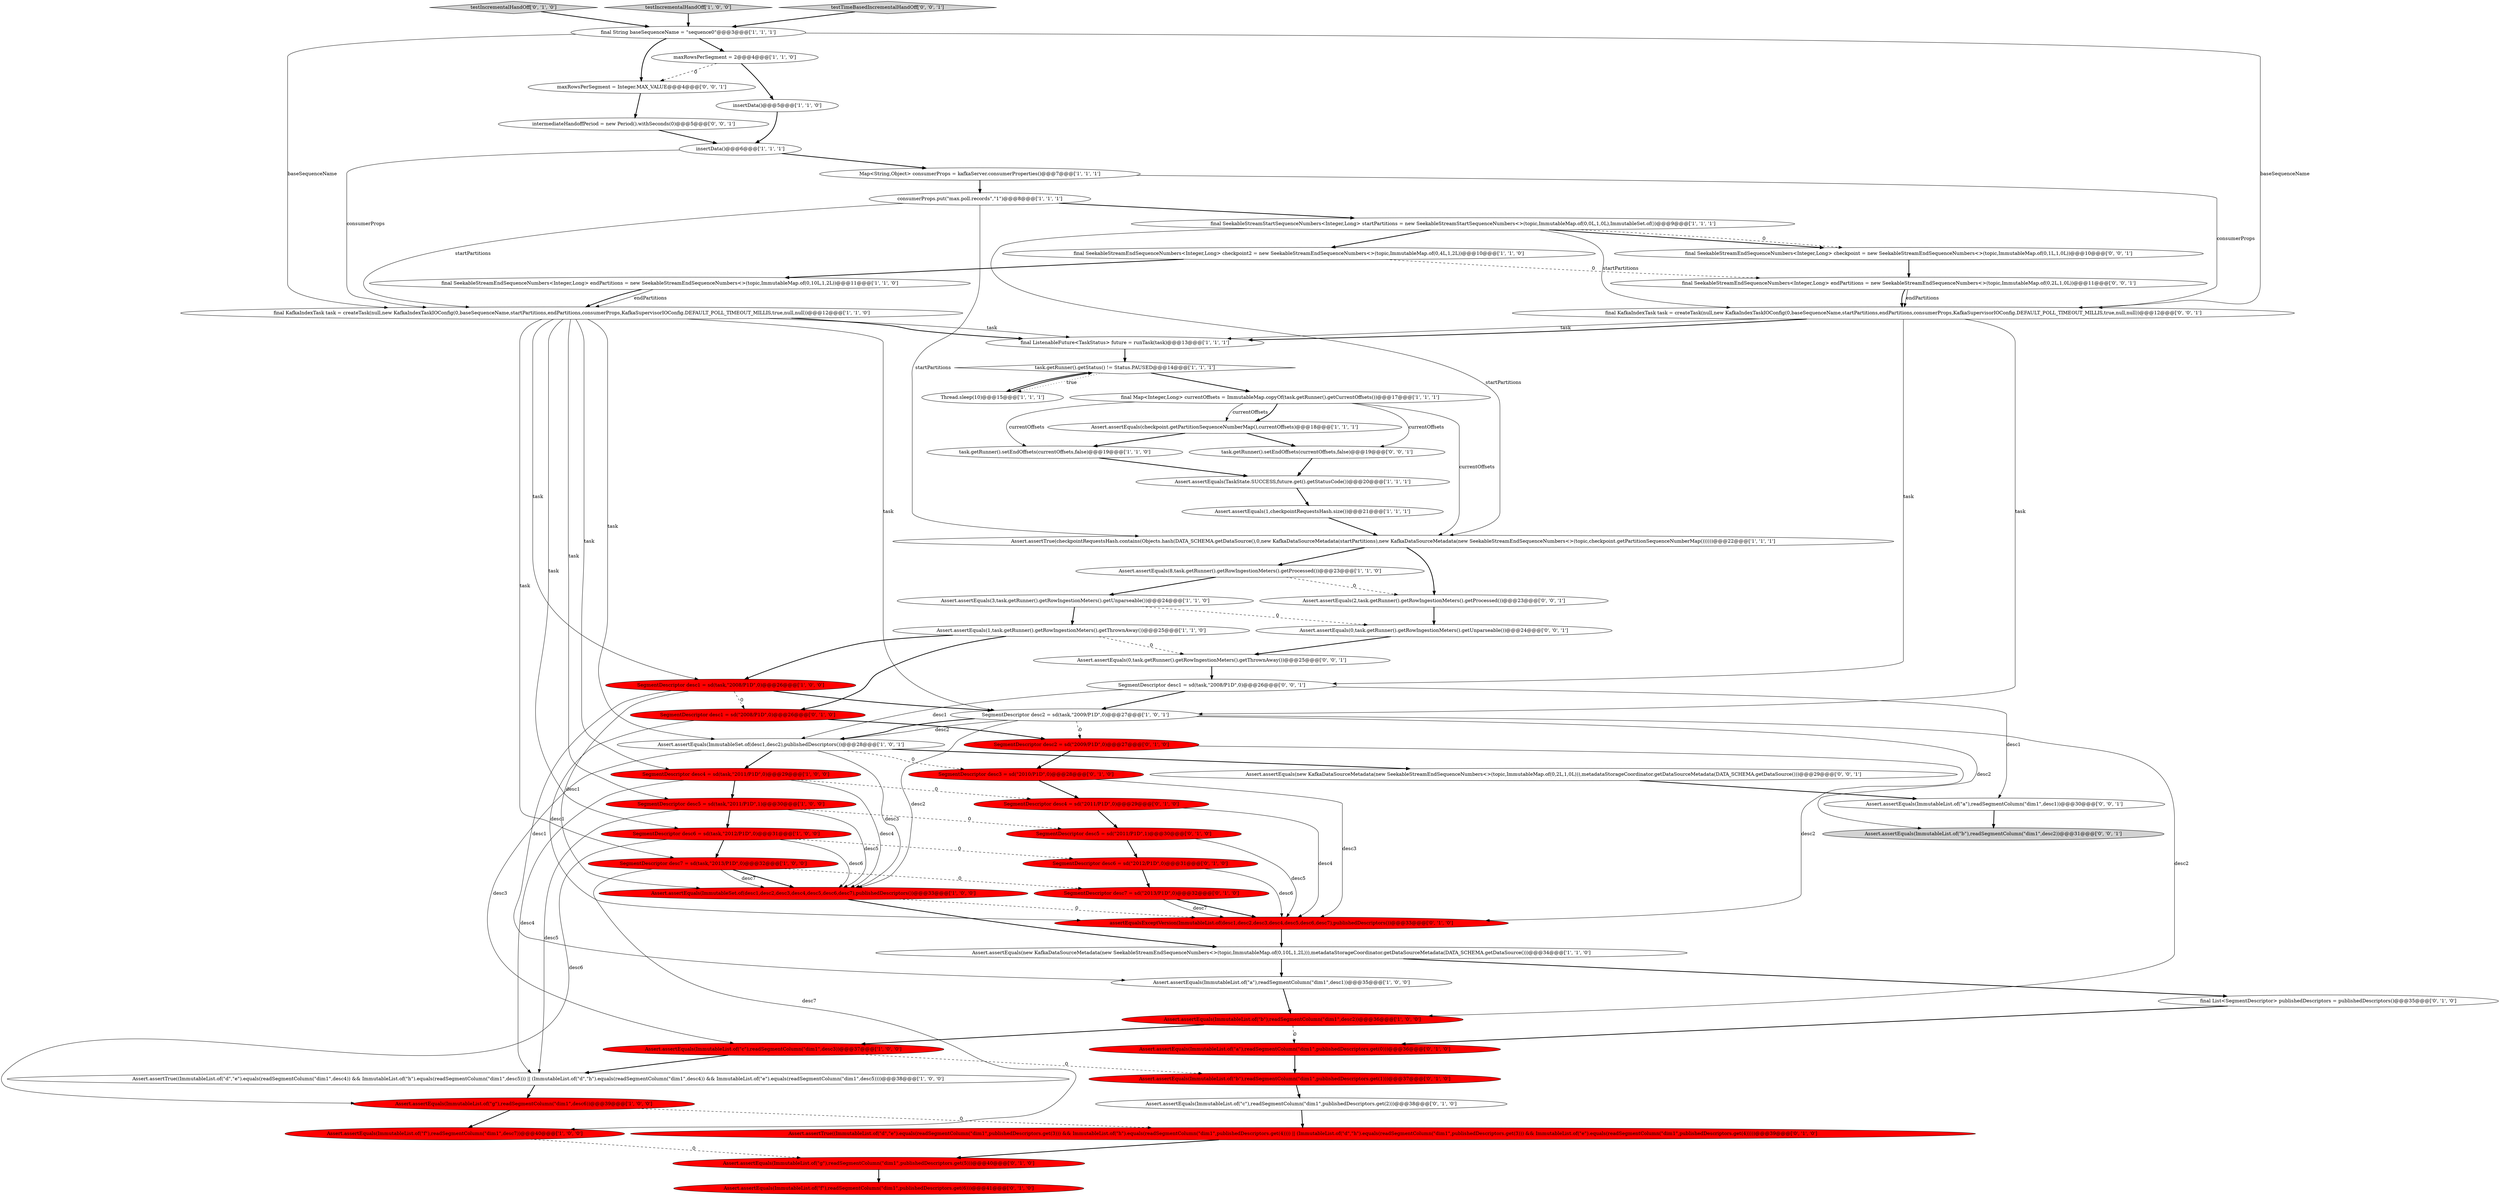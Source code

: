 digraph {
22 [style = filled, label = "SegmentDescriptor desc6 = sd(task,\"2012/P1D\",0)@@@31@@@['1', '0', '0']", fillcolor = red, shape = ellipse image = "AAA1AAABBB1BBB"];
8 [style = filled, label = "insertData()@@@6@@@['1', '1', '1']", fillcolor = white, shape = ellipse image = "AAA0AAABBB1BBB"];
53 [style = filled, label = "Assert.assertEquals(ImmutableList.of(\"c\"),readSegmentColumn(\"dim1\",publishedDescriptors.get(2)))@@@38@@@['0', '1', '0']", fillcolor = white, shape = ellipse image = "AAA0AAABBB2BBB"];
17 [style = filled, label = "Assert.assertTrue((ImmutableList.of(\"d\",\"e\").equals(readSegmentColumn(\"dim1\",desc4)) && ImmutableList.of(\"h\").equals(readSegmentColumn(\"dim1\",desc5))) || (ImmutableList.of(\"d\",\"h\").equals(readSegmentColumn(\"dim1\",desc4)) && ImmutableList.of(\"e\").equals(readSegmentColumn(\"dim1\",desc5))))@@@38@@@['1', '0', '0']", fillcolor = white, shape = ellipse image = "AAA0AAABBB1BBB"];
11 [style = filled, label = "SegmentDescriptor desc4 = sd(task,\"2011/P1D\",0)@@@29@@@['1', '0', '0']", fillcolor = red, shape = ellipse image = "AAA1AAABBB1BBB"];
19 [style = filled, label = "maxRowsPerSegment = 2@@@4@@@['1', '1', '0']", fillcolor = white, shape = ellipse image = "AAA0AAABBB1BBB"];
10 [style = filled, label = "Map<String,Object> consumerProps = kafkaServer.consumerProperties()@@@7@@@['1', '1', '1']", fillcolor = white, shape = ellipse image = "AAA0AAABBB1BBB"];
67 [style = filled, label = "final SeekableStreamEndSequenceNumbers<Integer,Long> checkpoint = new SeekableStreamEndSequenceNumbers<>(topic,ImmutableMap.of(0,1L,1,0L))@@@10@@@['0', '0', '1']", fillcolor = white, shape = ellipse image = "AAA0AAABBB3BBB"];
65 [style = filled, label = "Assert.assertEquals(ImmutableList.of(\"b\"),readSegmentColumn(\"dim1\",desc2))@@@31@@@['0', '0', '1']", fillcolor = lightgray, shape = ellipse image = "AAA0AAABBB3BBB"];
35 [style = filled, label = "task.getRunner().getStatus() != Status.PAUSED@@@14@@@['1', '1', '1']", fillcolor = white, shape = diamond image = "AAA0AAABBB1BBB"];
36 [style = filled, label = "SegmentDescriptor desc2 = sd(task,\"2009/P1D\",0)@@@27@@@['1', '0', '1']", fillcolor = white, shape = ellipse image = "AAA0AAABBB1BBB"];
57 [style = filled, label = "Assert.assertEquals(2,task.getRunner().getRowIngestionMeters().getProcessed())@@@23@@@['0', '0', '1']", fillcolor = white, shape = ellipse image = "AAA0AAABBB3BBB"];
42 [style = filled, label = "testIncrementalHandOff['0', '1', '0']", fillcolor = lightgray, shape = diamond image = "AAA0AAABBB2BBB"];
0 [style = filled, label = "final Map<Integer,Long> currentOffsets = ImmutableMap.copyOf(task.getRunner().getCurrentOffsets())@@@17@@@['1', '1', '1']", fillcolor = white, shape = ellipse image = "AAA0AAABBB1BBB"];
21 [style = filled, label = "task.getRunner().setEndOffsets(currentOffsets,false)@@@19@@@['1', '1', '0']", fillcolor = white, shape = ellipse image = "AAA0AAABBB1BBB"];
31 [style = filled, label = "Assert.assertEquals(3,task.getRunner().getRowIngestionMeters().getUnparseable())@@@24@@@['1', '1', '0']", fillcolor = white, shape = ellipse image = "AAA0AAABBB1BBB"];
60 [style = filled, label = "intermediateHandoffPeriod = new Period().withSeconds(0)@@@5@@@['0', '0', '1']", fillcolor = white, shape = ellipse image = "AAA0AAABBB3BBB"];
27 [style = filled, label = "final SeekableStreamEndSequenceNumbers<Integer,Long> checkpoint2 = new SeekableStreamEndSequenceNumbers<>(topic,ImmutableMap.of(0,4L,1,2L))@@@10@@@['1', '1', '0']", fillcolor = white, shape = ellipse image = "AAA0AAABBB1BBB"];
46 [style = filled, label = "SegmentDescriptor desc6 = sd(\"2012/P1D\",0)@@@31@@@['0', '1', '0']", fillcolor = red, shape = ellipse image = "AAA1AAABBB2BBB"];
13 [style = filled, label = "Assert.assertTrue(checkpointRequestsHash.contains(Objects.hash(DATA_SCHEMA.getDataSource(),0,new KafkaDataSourceMetadata(startPartitions),new KafkaDataSourceMetadata(new SeekableStreamEndSequenceNumbers<>(topic,checkpoint.getPartitionSequenceNumberMap())))))@@@22@@@['1', '1', '1']", fillcolor = white, shape = ellipse image = "AAA0AAABBB1BBB"];
28 [style = filled, label = "Assert.assertEquals(checkpoint.getPartitionSequenceNumberMap(),currentOffsets)@@@18@@@['1', '1', '1']", fillcolor = white, shape = ellipse image = "AAA0AAABBB1BBB"];
14 [style = filled, label = "Assert.assertEquals(8,task.getRunner().getRowIngestionMeters().getProcessed())@@@23@@@['1', '1', '0']", fillcolor = white, shape = ellipse image = "AAA0AAABBB1BBB"];
55 [style = filled, label = "SegmentDescriptor desc1 = sd(task,\"2008/P1D\",0)@@@26@@@['0', '0', '1']", fillcolor = white, shape = ellipse image = "AAA0AAABBB3BBB"];
52 [style = filled, label = "assertEqualsExceptVersion(ImmutableList.of(desc1,desc2,desc3,desc4,desc5,desc6,desc7),publishedDescriptors())@@@33@@@['0', '1', '0']", fillcolor = red, shape = ellipse image = "AAA1AAABBB2BBB"];
33 [style = filled, label = "final KafkaIndexTask task = createTask(null,new KafkaIndexTaskIOConfig(0,baseSequenceName,startPartitions,endPartitions,consumerProps,KafkaSupervisorIOConfig.DEFAULT_POLL_TIMEOUT_MILLIS,true,null,null))@@@12@@@['1', '1', '0']", fillcolor = white, shape = ellipse image = "AAA0AAABBB1BBB"];
23 [style = filled, label = "Assert.assertEquals(ImmutableSet.of(desc1,desc2),publishedDescriptors())@@@28@@@['1', '0', '1']", fillcolor = white, shape = ellipse image = "AAA0AAABBB1BBB"];
48 [style = filled, label = "Assert.assertEquals(ImmutableList.of(\"f\"),readSegmentColumn(\"dim1\",publishedDescriptors.get(6)))@@@41@@@['0', '1', '0']", fillcolor = red, shape = ellipse image = "AAA1AAABBB2BBB"];
16 [style = filled, label = "SegmentDescriptor desc1 = sd(task,\"2008/P1D\",0)@@@26@@@['1', '0', '0']", fillcolor = red, shape = ellipse image = "AAA1AAABBB1BBB"];
54 [style = filled, label = "final SeekableStreamEndSequenceNumbers<Integer,Long> endPartitions = new SeekableStreamEndSequenceNumbers<>(topic,ImmutableMap.of(0,2L,1,0L))@@@11@@@['0', '0', '1']", fillcolor = white, shape = ellipse image = "AAA0AAABBB3BBB"];
41 [style = filled, label = "final List<SegmentDescriptor> publishedDescriptors = publishedDescriptors()@@@35@@@['0', '1', '0']", fillcolor = white, shape = ellipse image = "AAA0AAABBB2BBB"];
29 [style = filled, label = "Assert.assertEquals(ImmutableList.of(\"g\"),readSegmentColumn(\"dim1\",desc6))@@@39@@@['1', '0', '0']", fillcolor = red, shape = ellipse image = "AAA1AAABBB1BBB"];
61 [style = filled, label = "task.getRunner().setEndOffsets(currentOffsets,false)@@@19@@@['0', '0', '1']", fillcolor = white, shape = ellipse image = "AAA0AAABBB3BBB"];
1 [style = filled, label = "SegmentDescriptor desc7 = sd(task,\"2013/P1D\",0)@@@32@@@['1', '0', '0']", fillcolor = red, shape = ellipse image = "AAA1AAABBB1BBB"];
51 [style = filled, label = "SegmentDescriptor desc2 = sd(\"2009/P1D\",0)@@@27@@@['0', '1', '0']", fillcolor = red, shape = ellipse image = "AAA1AAABBB2BBB"];
24 [style = filled, label = "Assert.assertEquals(new KafkaDataSourceMetadata(new SeekableStreamEndSequenceNumbers<>(topic,ImmutableMap.of(0,10L,1,2L))),metadataStorageCoordinator.getDataSourceMetadata(DATA_SCHEMA.getDataSource()))@@@34@@@['1', '1', '0']", fillcolor = white, shape = ellipse image = "AAA0AAABBB1BBB"];
9 [style = filled, label = "Assert.assertEquals(1,task.getRunner().getRowIngestionMeters().getThrownAway())@@@25@@@['1', '1', '0']", fillcolor = white, shape = ellipse image = "AAA0AAABBB1BBB"];
30 [style = filled, label = "Assert.assertEquals(ImmutableList.of(\"b\"),readSegmentColumn(\"dim1\",desc2))@@@36@@@['1', '0', '0']", fillcolor = red, shape = ellipse image = "AAA1AAABBB1BBB"];
62 [style = filled, label = "Assert.assertEquals(ImmutableList.of(\"a\"),readSegmentColumn(\"dim1\",desc1))@@@30@@@['0', '0', '1']", fillcolor = white, shape = ellipse image = "AAA0AAABBB3BBB"];
12 [style = filled, label = "Assert.assertEquals(TaskState.SUCCESS,future.get().getStatusCode())@@@20@@@['1', '1', '1']", fillcolor = white, shape = ellipse image = "AAA0AAABBB1BBB"];
20 [style = filled, label = "final ListenableFuture<TaskStatus> future = runTask(task)@@@13@@@['1', '1', '1']", fillcolor = white, shape = ellipse image = "AAA0AAABBB1BBB"];
49 [style = filled, label = "Assert.assertEquals(ImmutableList.of(\"g\"),readSegmentColumn(\"dim1\",publishedDescriptors.get(5)))@@@40@@@['0', '1', '0']", fillcolor = red, shape = ellipse image = "AAA1AAABBB2BBB"];
26 [style = filled, label = "consumerProps.put(\"max.poll.records\",\"1\")@@@8@@@['1', '1', '1']", fillcolor = white, shape = ellipse image = "AAA0AAABBB1BBB"];
7 [style = filled, label = "Assert.assertEquals(ImmutableList.of(\"c\"),readSegmentColumn(\"dim1\",desc3))@@@37@@@['1', '0', '0']", fillcolor = red, shape = ellipse image = "AAA1AAABBB1BBB"];
44 [style = filled, label = "SegmentDescriptor desc1 = sd(\"2008/P1D\",0)@@@26@@@['0', '1', '0']", fillcolor = red, shape = ellipse image = "AAA1AAABBB2BBB"];
5 [style = filled, label = "Assert.assertEquals(ImmutableSet.of(desc1,desc2,desc3,desc4,desc5,desc6,desc7),publishedDescriptors())@@@33@@@['1', '0', '0']", fillcolor = red, shape = ellipse image = "AAA1AAABBB1BBB"];
25 [style = filled, label = "testIncrementalHandOff['1', '0', '0']", fillcolor = lightgray, shape = diamond image = "AAA0AAABBB1BBB"];
39 [style = filled, label = "SegmentDescriptor desc3 = sd(\"2010/P1D\",0)@@@28@@@['0', '1', '0']", fillcolor = red, shape = ellipse image = "AAA1AAABBB2BBB"];
63 [style = filled, label = "Assert.assertEquals(0,task.getRunner().getRowIngestionMeters().getThrownAway())@@@25@@@['0', '0', '1']", fillcolor = white, shape = ellipse image = "AAA0AAABBB3BBB"];
56 [style = filled, label = "final KafkaIndexTask task = createTask(null,new KafkaIndexTaskIOConfig(0,baseSequenceName,startPartitions,endPartitions,consumerProps,KafkaSupervisorIOConfig.DEFAULT_POLL_TIMEOUT_MILLIS,true,null,null))@@@12@@@['0', '0', '1']", fillcolor = white, shape = ellipse image = "AAA0AAABBB3BBB"];
66 [style = filled, label = "Assert.assertEquals(new KafkaDataSourceMetadata(new SeekableStreamEndSequenceNumbers<>(topic,ImmutableMap.of(0,2L,1,0L))),metadataStorageCoordinator.getDataSourceMetadata(DATA_SCHEMA.getDataSource()))@@@29@@@['0', '0', '1']", fillcolor = white, shape = ellipse image = "AAA0AAABBB3BBB"];
6 [style = filled, label = "Assert.assertEquals(ImmutableList.of(\"a\"),readSegmentColumn(\"dim1\",desc1))@@@35@@@['1', '0', '0']", fillcolor = white, shape = ellipse image = "AAA0AAABBB1BBB"];
37 [style = filled, label = "final String baseSequenceName = \"sequence0\"@@@3@@@['1', '1', '1']", fillcolor = white, shape = ellipse image = "AAA0AAABBB1BBB"];
4 [style = filled, label = "Assert.assertEquals(1,checkpointRequestsHash.size())@@@21@@@['1', '1', '1']", fillcolor = white, shape = ellipse image = "AAA0AAABBB1BBB"];
15 [style = filled, label = "final SeekableStreamStartSequenceNumbers<Integer,Long> startPartitions = new SeekableStreamStartSequenceNumbers<>(topic,ImmutableMap.of(0,0L,1,0L),ImmutableSet.of())@@@9@@@['1', '1', '1']", fillcolor = white, shape = ellipse image = "AAA0AAABBB1BBB"];
18 [style = filled, label = "final SeekableStreamEndSequenceNumbers<Integer,Long> endPartitions = new SeekableStreamEndSequenceNumbers<>(topic,ImmutableMap.of(0,10L,1,2L))@@@11@@@['1', '1', '0']", fillcolor = white, shape = ellipse image = "AAA0AAABBB1BBB"];
38 [style = filled, label = "SegmentDescriptor desc7 = sd(\"2013/P1D\",0)@@@32@@@['0', '1', '0']", fillcolor = red, shape = ellipse image = "AAA1AAABBB2BBB"];
45 [style = filled, label = "SegmentDescriptor desc4 = sd(\"2011/P1D\",0)@@@29@@@['0', '1', '0']", fillcolor = red, shape = ellipse image = "AAA1AAABBB2BBB"];
43 [style = filled, label = "SegmentDescriptor desc5 = sd(\"2011/P1D\",1)@@@30@@@['0', '1', '0']", fillcolor = red, shape = ellipse image = "AAA1AAABBB2BBB"];
47 [style = filled, label = "Assert.assertTrue((ImmutableList.of(\"d\",\"e\").equals(readSegmentColumn(\"dim1\",publishedDescriptors.get(3))) && ImmutableList.of(\"h\").equals(readSegmentColumn(\"dim1\",publishedDescriptors.get(4)))) || (ImmutableList.of(\"d\",\"h\").equals(readSegmentColumn(\"dim1\",publishedDescriptors.get(3))) && ImmutableList.of(\"e\").equals(readSegmentColumn(\"dim1\",publishedDescriptors.get(4)))))@@@39@@@['0', '1', '0']", fillcolor = red, shape = ellipse image = "AAA1AAABBB2BBB"];
64 [style = filled, label = "Assert.assertEquals(0,task.getRunner().getRowIngestionMeters().getUnparseable())@@@24@@@['0', '0', '1']", fillcolor = white, shape = ellipse image = "AAA0AAABBB3BBB"];
50 [style = filled, label = "Assert.assertEquals(ImmutableList.of(\"b\"),readSegmentColumn(\"dim1\",publishedDescriptors.get(1)))@@@37@@@['0', '1', '0']", fillcolor = red, shape = ellipse image = "AAA1AAABBB2BBB"];
2 [style = filled, label = "insertData()@@@5@@@['1', '1', '0']", fillcolor = white, shape = ellipse image = "AAA0AAABBB1BBB"];
40 [style = filled, label = "Assert.assertEquals(ImmutableList.of(\"a\"),readSegmentColumn(\"dim1\",publishedDescriptors.get(0)))@@@36@@@['0', '1', '0']", fillcolor = red, shape = ellipse image = "AAA1AAABBB2BBB"];
58 [style = filled, label = "testTimeBasedIncrementalHandOff['0', '0', '1']", fillcolor = lightgray, shape = diamond image = "AAA0AAABBB3BBB"];
3 [style = filled, label = "SegmentDescriptor desc5 = sd(task,\"2011/P1D\",1)@@@30@@@['1', '0', '0']", fillcolor = red, shape = ellipse image = "AAA1AAABBB1BBB"];
32 [style = filled, label = "Thread.sleep(10)@@@15@@@['1', '1', '1']", fillcolor = white, shape = ellipse image = "AAA0AAABBB1BBB"];
34 [style = filled, label = "Assert.assertEquals(ImmutableList.of(\"f\"),readSegmentColumn(\"dim1\",desc7))@@@40@@@['1', '0', '0']", fillcolor = red, shape = ellipse image = "AAA1AAABBB1BBB"];
59 [style = filled, label = "maxRowsPerSegment = Integer.MAX_VALUE@@@4@@@['0', '0', '1']", fillcolor = white, shape = ellipse image = "AAA0AAABBB3BBB"];
1->5 [style = bold, label=""];
1->5 [style = solid, label="desc7"];
32->35 [style = bold, label=""];
8->10 [style = bold, label=""];
54->56 [style = bold, label=""];
55->36 [style = bold, label=""];
38->52 [style = bold, label=""];
31->9 [style = bold, label=""];
33->22 [style = solid, label="task"];
27->54 [style = dashed, label="0"];
49->48 [style = bold, label=""];
53->47 [style = bold, label=""];
1->34 [style = solid, label="desc7"];
61->12 [style = bold, label=""];
66->62 [style = bold, label=""];
29->34 [style = bold, label=""];
23->5 [style = solid, label="desc3"];
9->16 [style = bold, label=""];
0->13 [style = solid, label="currentOffsets"];
33->3 [style = solid, label="task"];
47->49 [style = bold, label=""];
52->24 [style = bold, label=""];
44->51 [style = bold, label=""];
63->55 [style = bold, label=""];
28->21 [style = bold, label=""];
29->47 [style = dashed, label="0"];
45->43 [style = bold, label=""];
31->64 [style = dashed, label="0"];
23->39 [style = dashed, label="0"];
62->65 [style = bold, label=""];
26->15 [style = bold, label=""];
51->39 [style = bold, label=""];
39->52 [style = solid, label="desc3"];
0->61 [style = solid, label="currentOffsets"];
1->38 [style = dashed, label="0"];
22->29 [style = solid, label="desc6"];
26->33 [style = solid, label="startPartitions"];
33->36 [style = solid, label="task"];
18->33 [style = solid, label="endPartitions"];
13->14 [style = bold, label=""];
56->36 [style = solid, label="task"];
11->17 [style = solid, label="desc4"];
45->52 [style = solid, label="desc4"];
46->38 [style = bold, label=""];
40->50 [style = bold, label=""];
59->60 [style = bold, label=""];
15->67 [style = bold, label=""];
39->45 [style = bold, label=""];
10->26 [style = bold, label=""];
23->7 [style = solid, label="desc3"];
44->52 [style = solid, label="desc1"];
19->2 [style = bold, label=""];
33->20 [style = solid, label="task"];
51->52 [style = solid, label="desc2"];
10->56 [style = solid, label="consumerProps"];
43->46 [style = bold, label=""];
35->32 [style = dotted, label="true"];
13->57 [style = bold, label=""];
37->56 [style = solid, label="baseSequenceName"];
35->0 [style = bold, label=""];
25->37 [style = bold, label=""];
28->61 [style = bold, label=""];
30->7 [style = bold, label=""];
9->44 [style = bold, label=""];
19->59 [style = dashed, label="0"];
38->52 [style = solid, label="desc7"];
5->52 [style = dashed, label="0"];
36->23 [style = solid, label="desc2"];
54->56 [style = solid, label="endPartitions"];
34->49 [style = dashed, label="0"];
46->52 [style = solid, label="desc6"];
27->18 [style = bold, label=""];
16->36 [style = bold, label=""];
42->37 [style = bold, label=""];
7->17 [style = bold, label=""];
3->17 [style = solid, label="desc5"];
56->20 [style = solid, label="task"];
67->54 [style = bold, label=""];
4->13 [style = bold, label=""];
18->33 [style = bold, label=""];
16->44 [style = dashed, label="0"];
58->37 [style = bold, label=""];
35->32 [style = bold, label=""];
55->62 [style = solid, label="desc1"];
60->8 [style = bold, label=""];
0->28 [style = solid, label="currentOffsets"];
55->23 [style = solid, label="desc1"];
24->41 [style = bold, label=""];
23->66 [style = bold, label=""];
21->12 [style = bold, label=""];
15->67 [style = dashed, label="0"];
9->63 [style = dashed, label="0"];
41->40 [style = bold, label=""];
11->3 [style = bold, label=""];
5->24 [style = bold, label=""];
14->31 [style = bold, label=""];
8->33 [style = solid, label="consumerProps"];
37->33 [style = solid, label="baseSequenceName"];
22->1 [style = bold, label=""];
23->11 [style = bold, label=""];
36->30 [style = solid, label="desc2"];
36->5 [style = solid, label="desc2"];
22->5 [style = solid, label="desc6"];
30->40 [style = dashed, label="0"];
16->6 [style = solid, label="desc1"];
33->20 [style = bold, label=""];
57->64 [style = bold, label=""];
3->5 [style = solid, label="desc5"];
64->63 [style = bold, label=""];
0->21 [style = solid, label="currentOffsets"];
22->46 [style = dashed, label="0"];
15->13 [style = solid, label="startPartitions"];
14->57 [style = dashed, label="0"];
33->1 [style = solid, label="task"];
33->16 [style = solid, label="task"];
33->23 [style = solid, label="task"];
3->22 [style = bold, label=""];
33->11 [style = solid, label="task"];
56->55 [style = solid, label="task"];
36->23 [style = bold, label=""];
12->4 [style = bold, label=""];
11->5 [style = solid, label="desc4"];
43->52 [style = solid, label="desc5"];
16->5 [style = solid, label="desc1"];
37->59 [style = bold, label=""];
3->43 [style = dashed, label="0"];
36->65 [style = solid, label="desc2"];
26->13 [style = solid, label="startPartitions"];
37->19 [style = bold, label=""];
20->35 [style = bold, label=""];
56->20 [style = bold, label=""];
7->50 [style = dashed, label="0"];
36->51 [style = dashed, label="0"];
24->6 [style = bold, label=""];
15->27 [style = bold, label=""];
17->29 [style = bold, label=""];
15->56 [style = solid, label="startPartitions"];
50->53 [style = bold, label=""];
0->28 [style = bold, label=""];
2->8 [style = bold, label=""];
11->45 [style = dashed, label="0"];
6->30 [style = bold, label=""];
}
